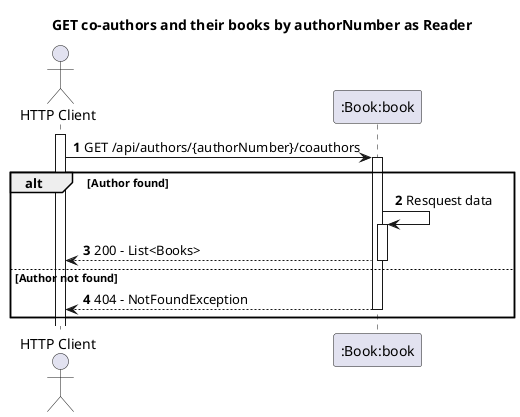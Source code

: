 @startuml
'https://plantuml.com/sequence-diagram
autoactivate on
autonumber

title GET co-authors and their books by authorNumber as Reader

actor "HTTP Client" as Reader
participant ":Book:book" as Rest

activate Reader

Reader -> Rest: GET /api/authors/{authorNumber}/coauthors


alt Author found
    Rest -> Rest: Resquest data
    Rest --> Reader: 200 - List<Books>
else Author not found
    Rest --> Reader: 404 - NotFoundException
end

@enduml



